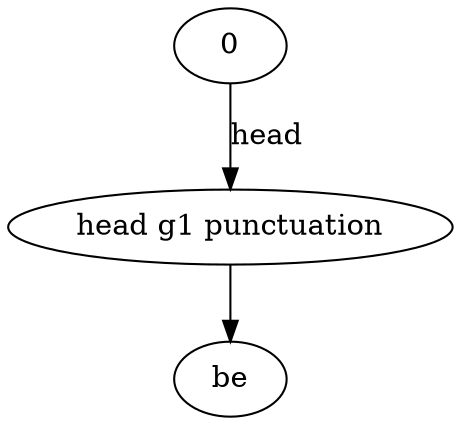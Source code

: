 strict digraph  {
0;
"head g1 punctuation";
be;
0 -> "head g1 punctuation"  [label=head];
"head g1 punctuation" -> be;
}
